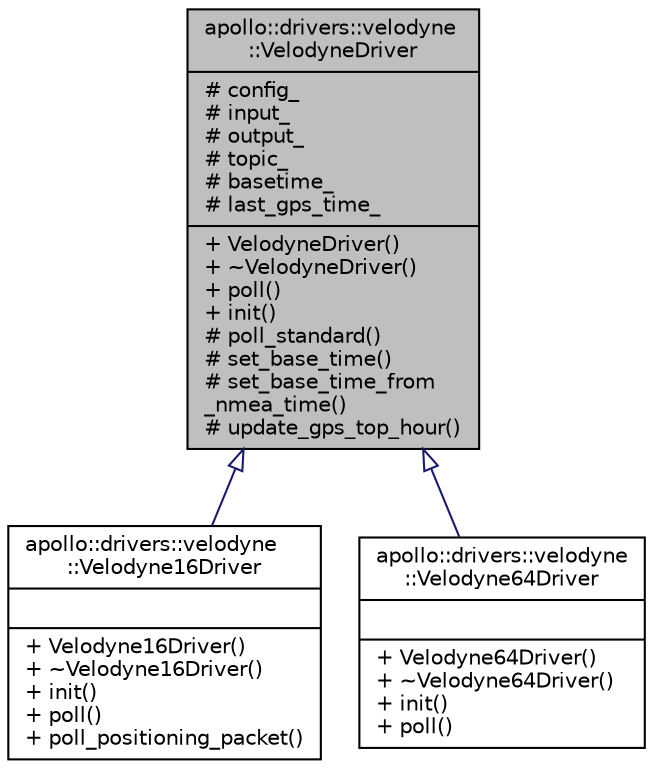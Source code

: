 digraph "apollo::drivers::velodyne::VelodyneDriver"
{
  edge [fontname="Helvetica",fontsize="10",labelfontname="Helvetica",labelfontsize="10"];
  node [fontname="Helvetica",fontsize="10",shape=record];
  Node0 [label="{apollo::drivers::velodyne\l::VelodyneDriver\n|# config_\l# input_\l# output_\l# topic_\l# basetime_\l# last_gps_time_\l|+ VelodyneDriver()\l+ ~VelodyneDriver()\l+ poll()\l+ init()\l# poll_standard()\l# set_base_time()\l# set_base_time_from\l_nmea_time()\l# update_gps_top_hour()\l}",height=0.2,width=0.4,color="black", fillcolor="grey75", style="filled", fontcolor="black"];
  Node0 -> Node1 [dir="back",color="midnightblue",fontsize="10",style="solid",arrowtail="onormal",fontname="Helvetica"];
  Node1 [label="{apollo::drivers::velodyne\l::Velodyne16Driver\n||+ Velodyne16Driver()\l+ ~Velodyne16Driver()\l+ init()\l+ poll()\l+ poll_positioning_packet()\l}",height=0.2,width=0.4,color="black", fillcolor="white", style="filled",URL="$classapollo_1_1drivers_1_1velodyne_1_1Velodyne16Driver.html"];
  Node0 -> Node2 [dir="back",color="midnightblue",fontsize="10",style="solid",arrowtail="onormal",fontname="Helvetica"];
  Node2 [label="{apollo::drivers::velodyne\l::Velodyne64Driver\n||+ Velodyne64Driver()\l+ ~Velodyne64Driver()\l+ init()\l+ poll()\l}",height=0.2,width=0.4,color="black", fillcolor="white", style="filled",URL="$classapollo_1_1drivers_1_1velodyne_1_1Velodyne64Driver.html"];
}

